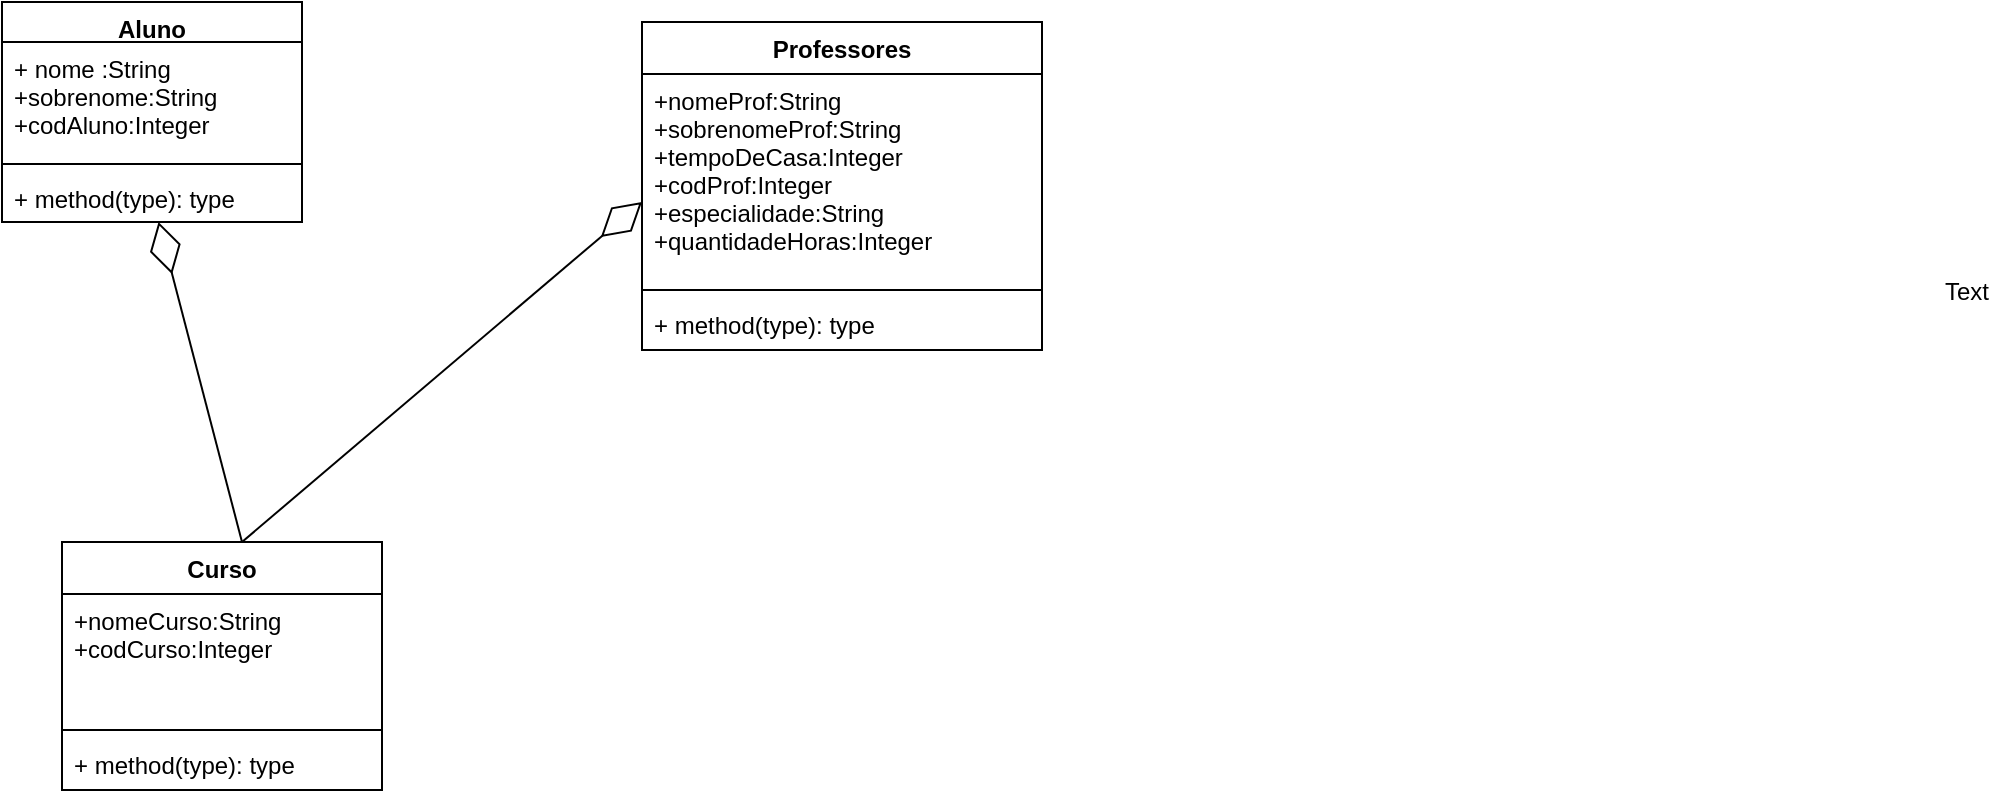 <mxfile version="12.7.0" type="device"><diagram id="uG_d1BSzpxXTsqXId9x1" name="Page-1"><mxGraphModel dx="2460" dy="1068" grid="1" gridSize="10" guides="1" tooltips="1" connect="1" arrows="1" fold="1" page="1" pageScale="1" pageWidth="827" pageHeight="1169" math="0" shadow="0"><root><mxCell id="0"/><mxCell id="1" parent="0"/><mxCell id="N4kD-UIu0-ezwxpFmHRz-8" value="Professores" style="swimlane;fontStyle=1;align=center;verticalAlign=top;childLayout=stackLayout;horizontal=1;startSize=26;horizontalStack=0;resizeParent=1;resizeParentMax=0;resizeLast=0;collapsible=1;marginBottom=0;" vertex="1" parent="1"><mxGeometry x="350" y="70" width="200" height="164" as="geometry"/></mxCell><mxCell id="N4kD-UIu0-ezwxpFmHRz-9" value="+nomeProf:String&#10;+sobrenomeProf:String&#10;+tempoDeCasa:Integer&#10;+codProf:Integer&#10;+especialidade:String&#10;+quantidadeHoras:Integer&#10;&#10;" style="text;strokeColor=none;fillColor=none;align=left;verticalAlign=top;spacingLeft=4;spacingRight=4;overflow=hidden;rotatable=0;points=[[0,0.5],[1,0.5]];portConstraint=eastwest;" vertex="1" parent="N4kD-UIu0-ezwxpFmHRz-8"><mxGeometry y="26" width="200" height="104" as="geometry"/></mxCell><mxCell id="N4kD-UIu0-ezwxpFmHRz-10" value="" style="line;strokeWidth=1;fillColor=none;align=left;verticalAlign=middle;spacingTop=-1;spacingLeft=3;spacingRight=3;rotatable=0;labelPosition=right;points=[];portConstraint=eastwest;" vertex="1" parent="N4kD-UIu0-ezwxpFmHRz-8"><mxGeometry y="130" width="200" height="8" as="geometry"/></mxCell><mxCell id="N4kD-UIu0-ezwxpFmHRz-11" value="+ method(type): type" style="text;strokeColor=none;fillColor=none;align=left;verticalAlign=top;spacingLeft=4;spacingRight=4;overflow=hidden;rotatable=0;points=[[0,0.5],[1,0.5]];portConstraint=eastwest;" vertex="1" parent="N4kD-UIu0-ezwxpFmHRz-8"><mxGeometry y="138" width="200" height="26" as="geometry"/></mxCell><mxCell id="N4kD-UIu0-ezwxpFmHRz-13" value="Curso" style="swimlane;fontStyle=1;align=center;verticalAlign=top;childLayout=stackLayout;horizontal=1;startSize=26;horizontalStack=0;resizeParent=1;resizeParentMax=0;resizeLast=0;collapsible=1;marginBottom=0;" vertex="1" parent="1"><mxGeometry x="60" y="330" width="160" height="124" as="geometry"/></mxCell><mxCell id="N4kD-UIu0-ezwxpFmHRz-14" value="+nomeCurso:String&#10;+codCurso:Integer" style="text;strokeColor=none;fillColor=none;align=left;verticalAlign=top;spacingLeft=4;spacingRight=4;overflow=hidden;rotatable=0;points=[[0,0.5],[1,0.5]];portConstraint=eastwest;" vertex="1" parent="N4kD-UIu0-ezwxpFmHRz-13"><mxGeometry y="26" width="160" height="64" as="geometry"/></mxCell><mxCell id="N4kD-UIu0-ezwxpFmHRz-15" value="" style="line;strokeWidth=1;fillColor=none;align=left;verticalAlign=middle;spacingTop=-1;spacingLeft=3;spacingRight=3;rotatable=0;labelPosition=right;points=[];portConstraint=eastwest;" vertex="1" parent="N4kD-UIu0-ezwxpFmHRz-13"><mxGeometry y="90" width="160" height="8" as="geometry"/></mxCell><mxCell id="N4kD-UIu0-ezwxpFmHRz-16" value="+ method(type): type" style="text;strokeColor=none;fillColor=none;align=left;verticalAlign=top;spacingLeft=4;spacingRight=4;overflow=hidden;rotatable=0;points=[[0,0.5],[1,0.5]];portConstraint=eastwest;" vertex="1" parent="N4kD-UIu0-ezwxpFmHRz-13"><mxGeometry y="98" width="160" height="26" as="geometry"/></mxCell><mxCell id="N4kD-UIu0-ezwxpFmHRz-17" value="Aluno" style="swimlane;fontStyle=1;align=center;verticalAlign=top;childLayout=stackLayout;horizontal=1;startSize=20;horizontalStack=0;resizeParent=1;resizeParentMax=0;resizeLast=0;collapsible=1;marginBottom=0;" vertex="1" parent="1"><mxGeometry x="30" y="60" width="150" height="110" as="geometry"/></mxCell><mxCell id="N4kD-UIu0-ezwxpFmHRz-18" value="+ nome :String&#10;+sobrenome:String&#10;+codAluno:Integer" style="text;strokeColor=none;fillColor=none;align=left;verticalAlign=top;spacingLeft=4;spacingRight=4;overflow=hidden;rotatable=0;points=[[0,0.5],[1,0.5]];portConstraint=eastwest;" vertex="1" parent="N4kD-UIu0-ezwxpFmHRz-17"><mxGeometry y="20" width="150" height="57" as="geometry"/></mxCell><mxCell id="N4kD-UIu0-ezwxpFmHRz-19" value="" style="line;strokeWidth=1;fillColor=none;align=left;verticalAlign=middle;spacingTop=-1;spacingLeft=3;spacingRight=3;rotatable=0;labelPosition=right;points=[];portConstraint=eastwest;" vertex="1" parent="N4kD-UIu0-ezwxpFmHRz-17"><mxGeometry y="77" width="150" height="8" as="geometry"/></mxCell><mxCell id="N4kD-UIu0-ezwxpFmHRz-20" value="+ method(type): type" style="text;strokeColor=none;fillColor=none;align=left;verticalAlign=top;spacingLeft=4;spacingRight=4;overflow=hidden;rotatable=0;points=[[0,0.5],[1,0.5]];portConstraint=eastwest;" vertex="1" parent="N4kD-UIu0-ezwxpFmHRz-17"><mxGeometry y="85" width="150" height="25" as="geometry"/></mxCell><mxCell id="N4kD-UIu0-ezwxpFmHRz-26" value="" style="endArrow=diamondThin;endFill=0;endSize=24;html=1;" edge="1" parent="1"><mxGeometry width="160" relative="1" as="geometry"><mxPoint x="150" y="330" as="sourcePoint"/><mxPoint x="350" y="160" as="targetPoint"/></mxGeometry></mxCell><mxCell id="N4kD-UIu0-ezwxpFmHRz-27" value="" style="endArrow=diamondThin;endFill=0;endSize=24;html=1;" edge="1" parent="1" target="N4kD-UIu0-ezwxpFmHRz-20"><mxGeometry width="160" relative="1" as="geometry"><mxPoint x="150" y="330" as="sourcePoint"/><mxPoint x="350" y="160" as="targetPoint"/></mxGeometry></mxCell><mxCell id="N4kD-UIu0-ezwxpFmHRz-28" value="Text" style="text;html=1;align=center;verticalAlign=middle;resizable=0;points=[];autosize=1;" vertex="1" parent="1"><mxGeometry x="992" y="195" width="40" height="20" as="geometry"/></mxCell></root></mxGraphModel></diagram></mxfile>